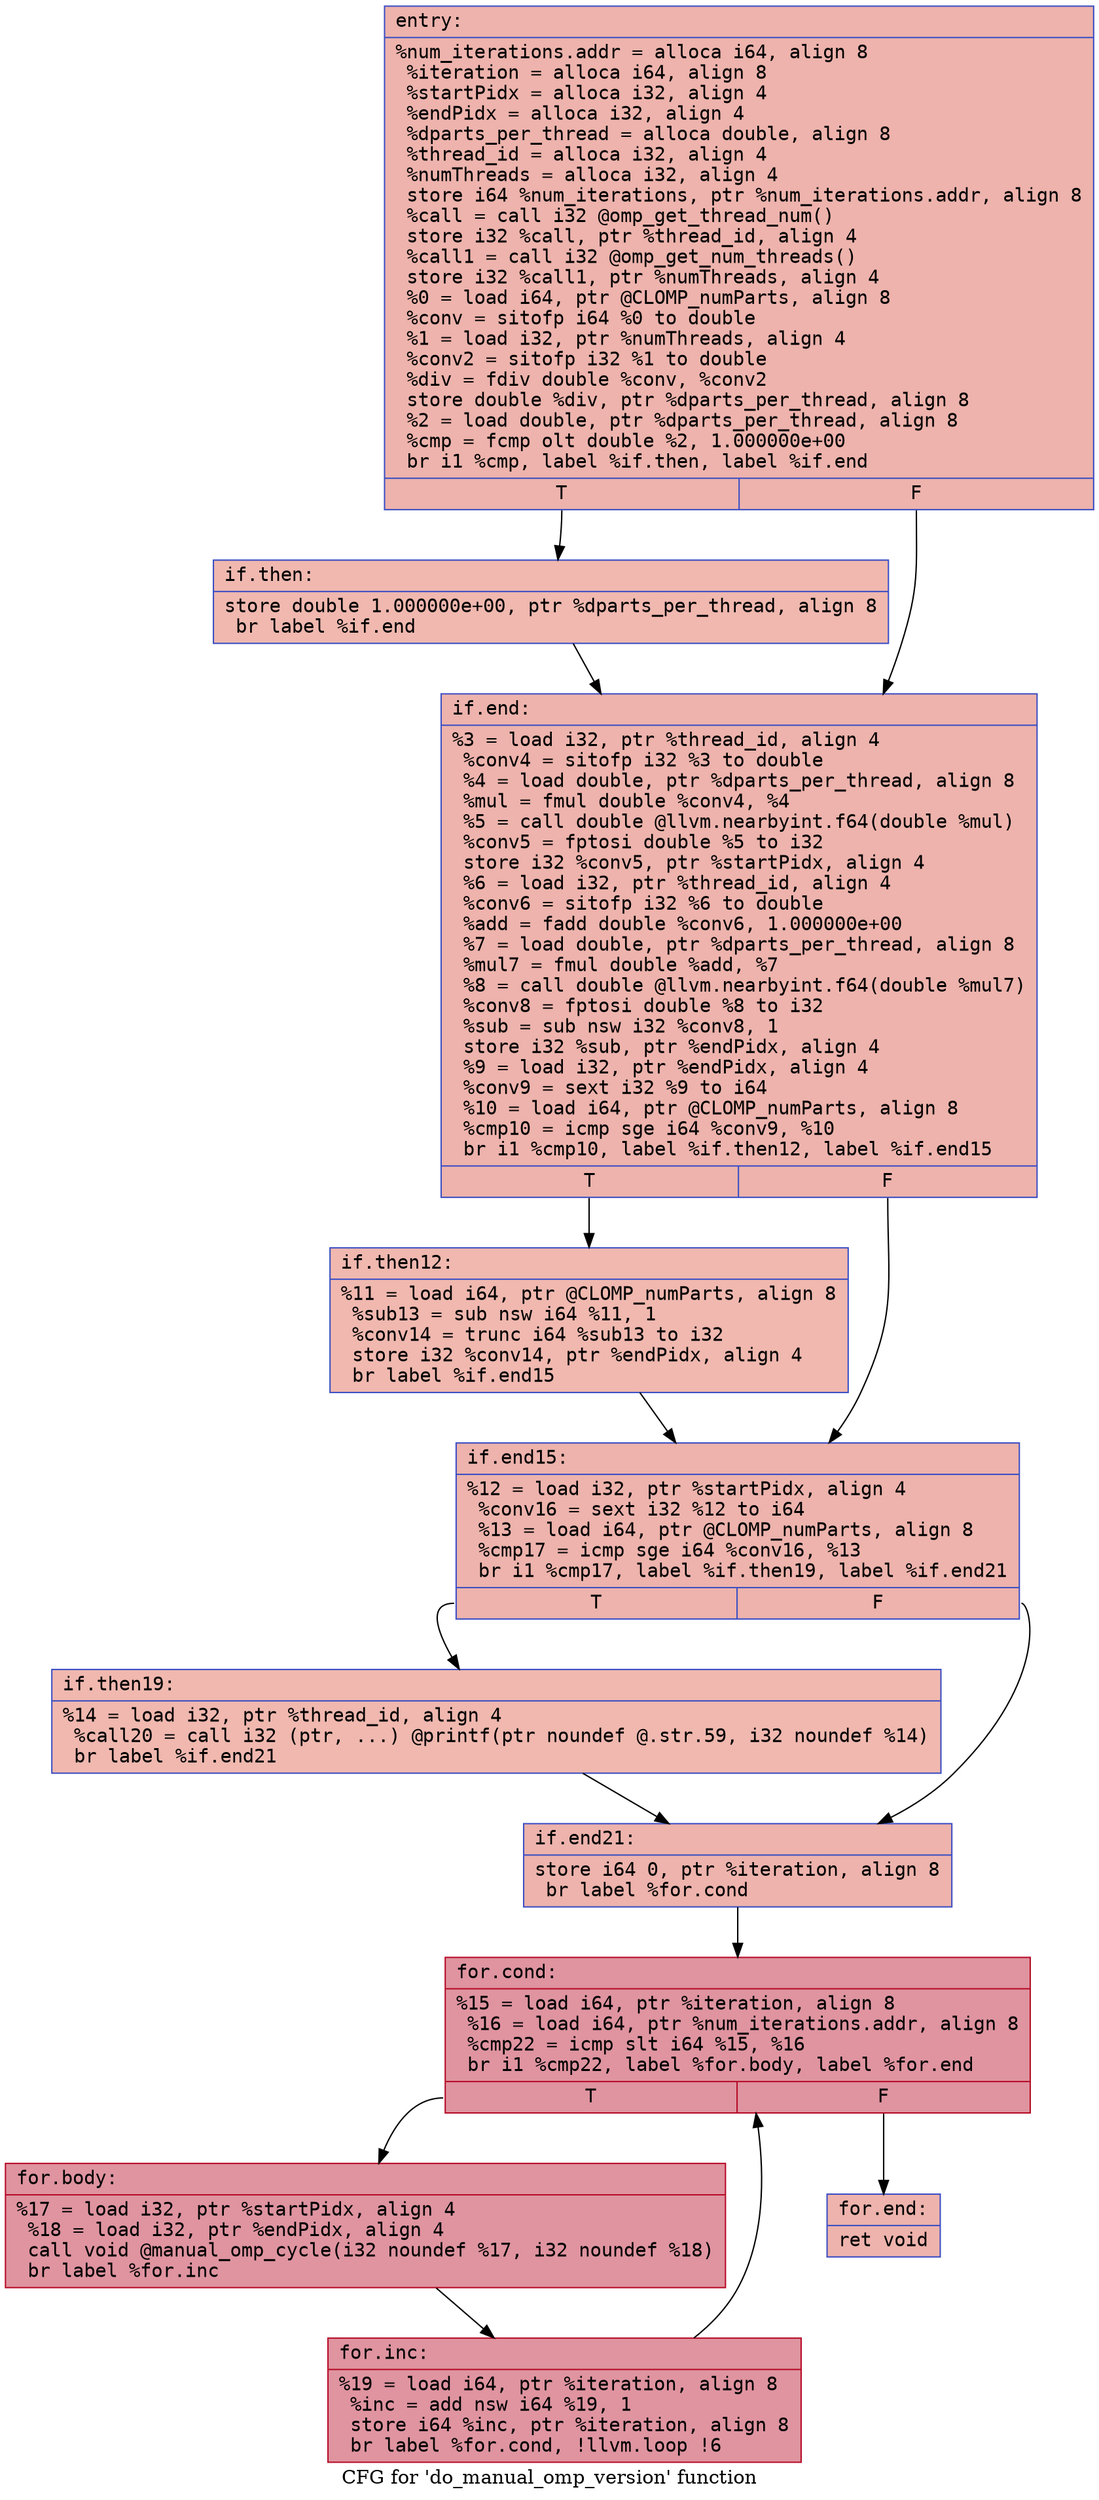 digraph "CFG for 'do_manual_omp_version' function" {
	label="CFG for 'do_manual_omp_version' function";

	Node0x5567ef5bc500 [shape=record,color="#3d50c3ff", style=filled, fillcolor="#d6524470" fontname="Courier",label="{entry:\l|  %num_iterations.addr = alloca i64, align 8\l  %iteration = alloca i64, align 8\l  %startPidx = alloca i32, align 4\l  %endPidx = alloca i32, align 4\l  %dparts_per_thread = alloca double, align 8\l  %thread_id = alloca i32, align 4\l  %numThreads = alloca i32, align 4\l  store i64 %num_iterations, ptr %num_iterations.addr, align 8\l  %call = call i32 @omp_get_thread_num()\l  store i32 %call, ptr %thread_id, align 4\l  %call1 = call i32 @omp_get_num_threads()\l  store i32 %call1, ptr %numThreads, align 4\l  %0 = load i64, ptr @CLOMP_numParts, align 8\l  %conv = sitofp i64 %0 to double\l  %1 = load i32, ptr %numThreads, align 4\l  %conv2 = sitofp i32 %1 to double\l  %div = fdiv double %conv, %conv2\l  store double %div, ptr %dparts_per_thread, align 8\l  %2 = load double, ptr %dparts_per_thread, align 8\l  %cmp = fcmp olt double %2, 1.000000e+00\l  br i1 %cmp, label %if.then, label %if.end\l|{<s0>T|<s1>F}}"];
	Node0x5567ef5bc500:s0 -> Node0x5567ef5bd540[tooltip="entry -> if.then\nProbability 50.00%" ];
	Node0x5567ef5bc500:s1 -> Node0x5567ef5bd610[tooltip="entry -> if.end\nProbability 50.00%" ];
	Node0x5567ef5bd540 [shape=record,color="#3d50c3ff", style=filled, fillcolor="#dc5d4a70" fontname="Courier",label="{if.then:\l|  store double 1.000000e+00, ptr %dparts_per_thread, align 8\l  br label %if.end\l}"];
	Node0x5567ef5bd540 -> Node0x5567ef5bd610[tooltip="if.then -> if.end\nProbability 100.00%" ];
	Node0x5567ef5bd610 [shape=record,color="#3d50c3ff", style=filled, fillcolor="#d6524470" fontname="Courier",label="{if.end:\l|  %3 = load i32, ptr %thread_id, align 4\l  %conv4 = sitofp i32 %3 to double\l  %4 = load double, ptr %dparts_per_thread, align 8\l  %mul = fmul double %conv4, %4\l  %5 = call double @llvm.nearbyint.f64(double %mul)\l  %conv5 = fptosi double %5 to i32\l  store i32 %conv5, ptr %startPidx, align 4\l  %6 = load i32, ptr %thread_id, align 4\l  %conv6 = sitofp i32 %6 to double\l  %add = fadd double %conv6, 1.000000e+00\l  %7 = load double, ptr %dparts_per_thread, align 8\l  %mul7 = fmul double %add, %7\l  %8 = call double @llvm.nearbyint.f64(double %mul7)\l  %conv8 = fptosi double %8 to i32\l  %sub = sub nsw i32 %conv8, 1\l  store i32 %sub, ptr %endPidx, align 4\l  %9 = load i32, ptr %endPidx, align 4\l  %conv9 = sext i32 %9 to i64\l  %10 = load i64, ptr @CLOMP_numParts, align 8\l  %cmp10 = icmp sge i64 %conv9, %10\l  br i1 %cmp10, label %if.then12, label %if.end15\l|{<s0>T|<s1>F}}"];
	Node0x5567ef5bd610:s0 -> Node0x5567ef5be730[tooltip="if.end -> if.then12\nProbability 50.00%" ];
	Node0x5567ef5bd610:s1 -> Node0x5567ef5be780[tooltip="if.end -> if.end15\nProbability 50.00%" ];
	Node0x5567ef5be730 [shape=record,color="#3d50c3ff", style=filled, fillcolor="#dc5d4a70" fontname="Courier",label="{if.then12:\l|  %11 = load i64, ptr @CLOMP_numParts, align 8\l  %sub13 = sub nsw i64 %11, 1\l  %conv14 = trunc i64 %sub13 to i32\l  store i32 %conv14, ptr %endPidx, align 4\l  br label %if.end15\l}"];
	Node0x5567ef5be730 -> Node0x5567ef5be780[tooltip="if.then12 -> if.end15\nProbability 100.00%" ];
	Node0x5567ef5be780 [shape=record,color="#3d50c3ff", style=filled, fillcolor="#d6524470" fontname="Courier",label="{if.end15:\l|  %12 = load i32, ptr %startPidx, align 4\l  %conv16 = sext i32 %12 to i64\l  %13 = load i64, ptr @CLOMP_numParts, align 8\l  %cmp17 = icmp sge i64 %conv16, %13\l  br i1 %cmp17, label %if.then19, label %if.end21\l|{<s0>T|<s1>F}}"];
	Node0x5567ef5be780:s0 -> Node0x5567ef5bedf0[tooltip="if.end15 -> if.then19\nProbability 50.00%" ];
	Node0x5567ef5be780:s1 -> Node0x5567ef5bee40[tooltip="if.end15 -> if.end21\nProbability 50.00%" ];
	Node0x5567ef5bedf0 [shape=record,color="#3d50c3ff", style=filled, fillcolor="#dc5d4a70" fontname="Courier",label="{if.then19:\l|  %14 = load i32, ptr %thread_id, align 4\l  %call20 = call i32 (ptr, ...) @printf(ptr noundef @.str.59, i32 noundef %14)\l  br label %if.end21\l}"];
	Node0x5567ef5bedf0 -> Node0x5567ef5bee40[tooltip="if.then19 -> if.end21\nProbability 100.00%" ];
	Node0x5567ef5bee40 [shape=record,color="#3d50c3ff", style=filled, fillcolor="#d6524470" fontname="Courier",label="{if.end21:\l|  store i64 0, ptr %iteration, align 8\l  br label %for.cond\l}"];
	Node0x5567ef5bee40 -> Node0x5567ef5bf200[tooltip="if.end21 -> for.cond\nProbability 100.00%" ];
	Node0x5567ef5bf200 [shape=record,color="#b70d28ff", style=filled, fillcolor="#b70d2870" fontname="Courier",label="{for.cond:\l|  %15 = load i64, ptr %iteration, align 8\l  %16 = load i64, ptr %num_iterations.addr, align 8\l  %cmp22 = icmp slt i64 %15, %16\l  br i1 %cmp22, label %for.body, label %for.end\l|{<s0>T|<s1>F}}"];
	Node0x5567ef5bf200:s0 -> Node0x5567ef5bf500[tooltip="for.cond -> for.body\nProbability 96.88%" ];
	Node0x5567ef5bf200:s1 -> Node0x5567ef5bf550[tooltip="for.cond -> for.end\nProbability 3.12%" ];
	Node0x5567ef5bf500 [shape=record,color="#b70d28ff", style=filled, fillcolor="#b70d2870" fontname="Courier",label="{for.body:\l|  %17 = load i32, ptr %startPidx, align 4\l  %18 = load i32, ptr %endPidx, align 4\l  call void @manual_omp_cycle(i32 noundef %17, i32 noundef %18)\l  br label %for.inc\l}"];
	Node0x5567ef5bf500 -> Node0x5567ef5bf8f0[tooltip="for.body -> for.inc\nProbability 100.00%" ];
	Node0x5567ef5bf8f0 [shape=record,color="#b70d28ff", style=filled, fillcolor="#b70d2870" fontname="Courier",label="{for.inc:\l|  %19 = load i64, ptr %iteration, align 8\l  %inc = add nsw i64 %19, 1\l  store i64 %inc, ptr %iteration, align 8\l  br label %for.cond, !llvm.loop !6\l}"];
	Node0x5567ef5bf8f0 -> Node0x5567ef5bf200[tooltip="for.inc -> for.cond\nProbability 100.00%" ];
	Node0x5567ef5bf550 [shape=record,color="#3d50c3ff", style=filled, fillcolor="#d6524470" fontname="Courier",label="{for.end:\l|  ret void\l}"];
}
